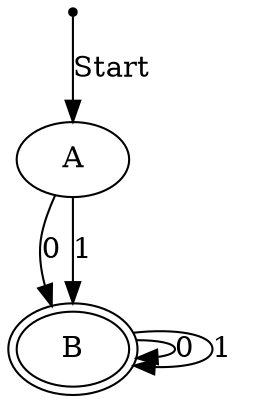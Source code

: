 digraph {
	A
	B [peripheries=2]
	A -> B [label=0]
	A -> B [label=1]
	B -> B [label=0]
	B -> B [label=1]
	start [shape=point]
	start -> A [label=Start]
}
